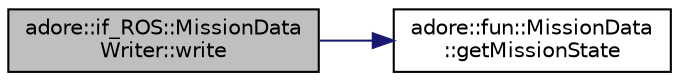 digraph "adore::if_ROS::MissionDataWriter::write"
{
 // LATEX_PDF_SIZE
  edge [fontname="Helvetica",fontsize="10",labelfontname="Helvetica",labelfontsize="10"];
  node [fontname="Helvetica",fontsize="10",shape=record];
  rankdir="LR";
  Node1 [label="adore::if_ROS::MissionData\lWriter::write",height=0.2,width=0.4,color="black", fillcolor="grey75", style="filled", fontcolor="black",tooltip=" "];
  Node1 -> Node2 [color="midnightblue",fontsize="10",style="solid",fontname="Helvetica"];
  Node2 [label="adore::fun::MissionData\l::getMissionState",height=0.2,width=0.4,color="black", fillcolor="white", style="filled",URL="$classadore_1_1fun_1_1MissionData.html#ab0491767a5c8c594f3ffa6a212f8f0fd",tooltip=" "];
}
